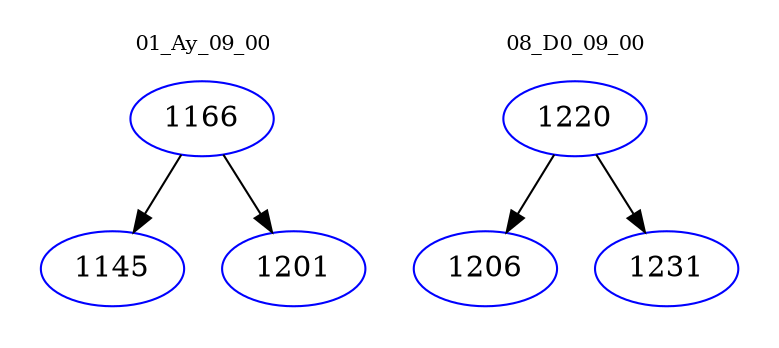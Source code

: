 digraph{
subgraph cluster_0 {
color = white
label = "01_Ay_09_00";
fontsize=10;
T0_1166 [label="1166", color="blue"]
T0_1166 -> T0_1145 [color="black"]
T0_1145 [label="1145", color="blue"]
T0_1166 -> T0_1201 [color="black"]
T0_1201 [label="1201", color="blue"]
}
subgraph cluster_1 {
color = white
label = "08_D0_09_00";
fontsize=10;
T1_1220 [label="1220", color="blue"]
T1_1220 -> T1_1206 [color="black"]
T1_1206 [label="1206", color="blue"]
T1_1220 -> T1_1231 [color="black"]
T1_1231 [label="1231", color="blue"]
}
}
